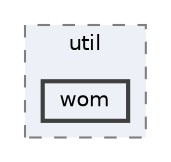 digraph "repository/mnp/src/main/java/com/sterlite/cal/mnp/util/wom"
{
 // LATEX_PDF_SIZE
  bgcolor="transparent";
  edge [fontname=Helvetica,fontsize=10,labelfontname=Helvetica,labelfontsize=10];
  node [fontname=Helvetica,fontsize=10,shape=box,height=0.2,width=0.4];
  compound=true
  subgraph clusterdir_2f0387b2e6e76d08b50068d899f0406b {
    graph [ bgcolor="#edf0f7", pencolor="grey50", label="util", fontname=Helvetica,fontsize=10 style="filled,dashed", URL="dir_2f0387b2e6e76d08b50068d899f0406b.html",tooltip=""]
  dir_a9fc4bffa483c1b96a88ea51b7916054 [label="wom", fillcolor="#edf0f7", color="grey25", style="filled,bold", URL="dir_a9fc4bffa483c1b96a88ea51b7916054.html",tooltip=""];
  }
}
